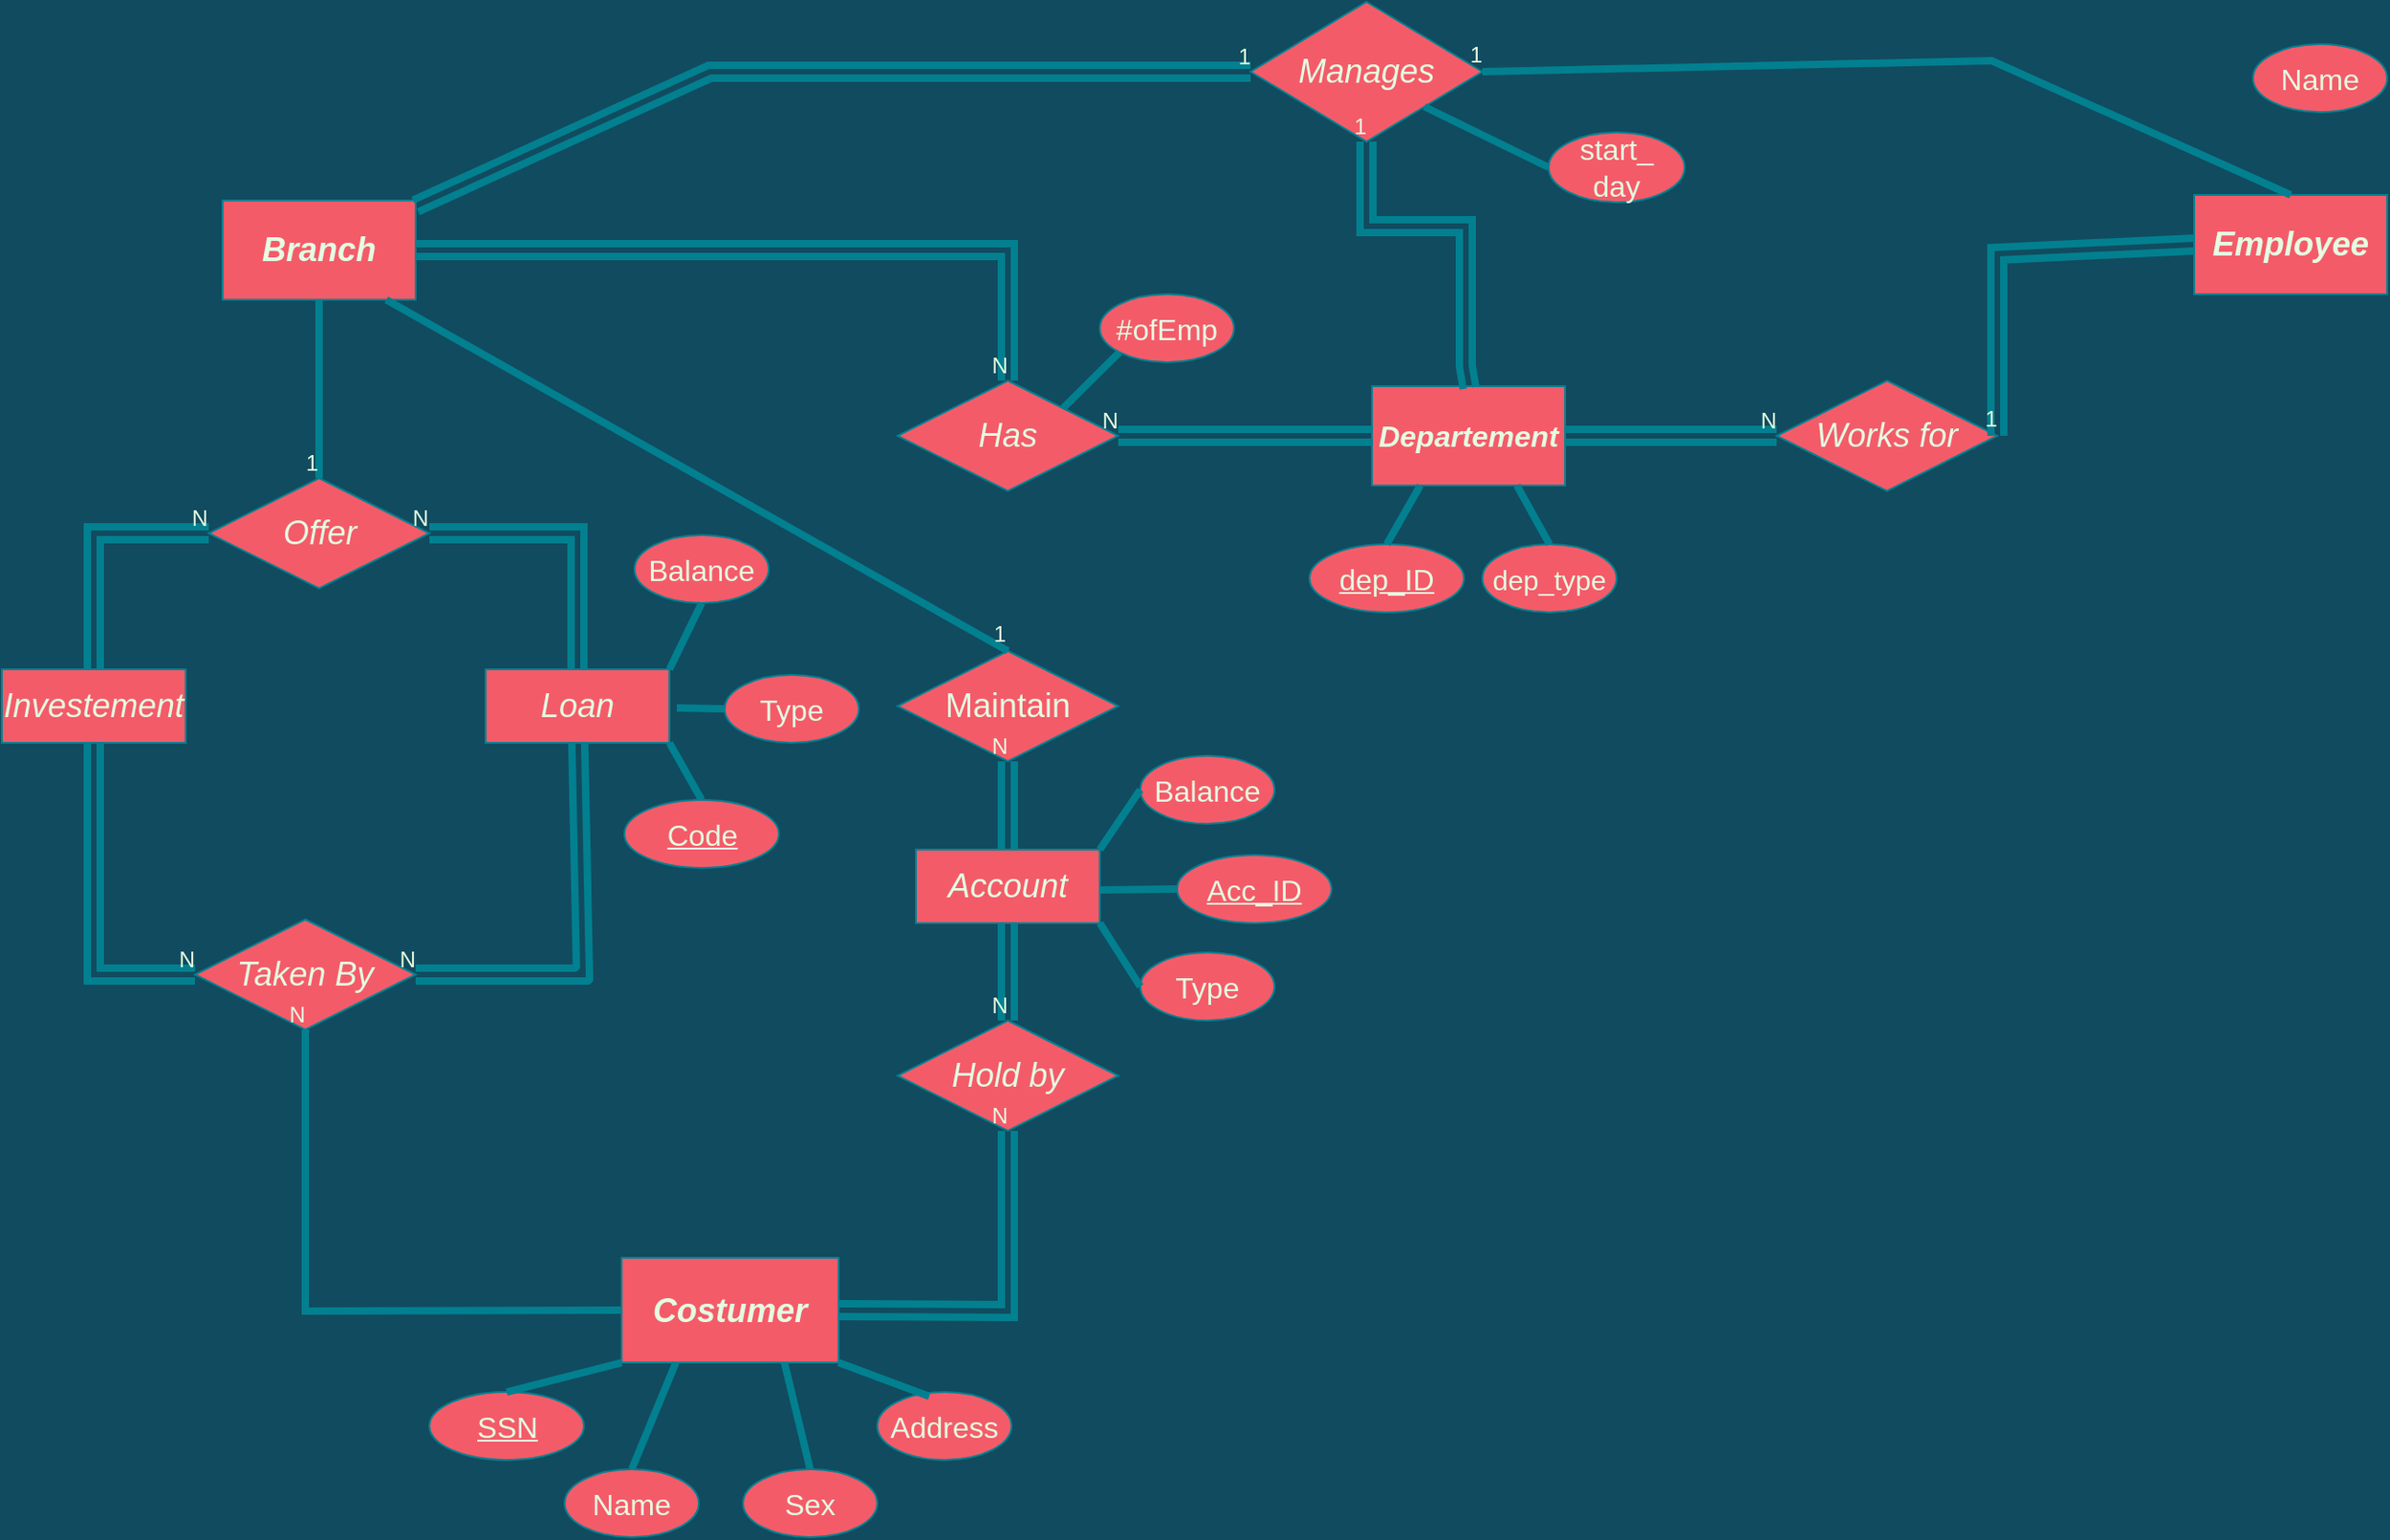 <mxfile version="13.10.2" type="github">
  <diagram id="R2lEEEUBdFMjLlhIrx00" name="Page-1">
    <mxGraphModel dx="1953" dy="1628" grid="0" gridSize="10" guides="1" tooltips="1" connect="1" arrows="1" fold="1" page="0" pageScale="1" pageWidth="1100" pageHeight="850" background="#114B5F" math="0" shadow="0" extFonts="Permanent Marker^https://fonts.googleapis.com/css?family=Permanent+Marker">
      <root>
        <mxCell id="0" />
        <mxCell id="1" parent="0" />
        <mxCell id="BBe3EE57aWuY_gIeYWjr-1" value="&lt;h3&gt;&lt;font size=&quot;1&quot;&gt;&lt;i style=&quot;font-size: 18px&quot;&gt;Branch&lt;/i&gt;&lt;/font&gt;&lt;/h3&gt;" style="whiteSpace=wrap;html=1;align=center;rounded=0;sketch=0;strokeColor=#028090;fillColor=#F45B69;fontColor=#E4FDE1;" vertex="1" parent="1">
          <mxGeometry x="-215" y="-311" width="105" height="54" as="geometry" />
        </mxCell>
        <mxCell id="BBe3EE57aWuY_gIeYWjr-3" value="&lt;h3&gt;&lt;font size=&quot;1&quot;&gt;&lt;i style=&quot;font-size: 16px&quot;&gt;Departement&lt;/i&gt;&lt;/font&gt;&lt;/h3&gt;" style="whiteSpace=wrap;html=1;align=center;rounded=0;sketch=0;strokeColor=#028090;fillColor=#F45B69;fontColor=#E4FDE1;" vertex="1" parent="1">
          <mxGeometry x="410" y="-210" width="105" height="54" as="geometry" />
        </mxCell>
        <mxCell id="BBe3EE57aWuY_gIeYWjr-4" value="&lt;h3&gt;&lt;font size=&quot;1&quot;&gt;&lt;i style=&quot;font-size: 18px&quot;&gt;Employee&lt;/i&gt;&lt;/font&gt;&lt;/h3&gt;" style="whiteSpace=wrap;html=1;align=center;rounded=0;sketch=0;strokeColor=#028090;fillColor=#F45B69;fontColor=#E4FDE1;" vertex="1" parent="1">
          <mxGeometry x="857" y="-314" width="105" height="54" as="geometry" />
        </mxCell>
        <mxCell id="BBe3EE57aWuY_gIeYWjr-5" value="&lt;font size=&quot;1&quot;&gt;&lt;i style=&quot;font-size: 18px&quot;&gt;Manages&lt;/i&gt;&lt;/font&gt;" style="shape=rhombus;perimeter=rhombusPerimeter;whiteSpace=wrap;html=1;align=center;rounded=0;sketch=0;strokeColor=#028090;fillColor=#F45B69;fontColor=#E4FDE1;" vertex="1" parent="1">
          <mxGeometry x="344" y="-419" width="126" height="76" as="geometry" />
        </mxCell>
        <mxCell id="BBe3EE57aWuY_gIeYWjr-7" value="" style="endArrow=none;html=1;rounded=0;strokeColor=#028090;fillColor=#F45B69;fontColor=#E4FDE1;exitX=0.5;exitY=0;exitDx=0;exitDy=0;fontSize=14;shadow=0;sketch=0;strokeWidth=4;entryX=1;entryY=0.5;entryDx=0;entryDy=0;labelBackgroundColor=#114B5F;" edge="1" parent="1" source="BBe3EE57aWuY_gIeYWjr-4" target="BBe3EE57aWuY_gIeYWjr-5">
          <mxGeometry relative="1" as="geometry">
            <mxPoint x="461" y="-28" as="sourcePoint" />
            <mxPoint x="603" y="-350" as="targetPoint" />
            <Array as="points">
              <mxPoint x="747" y="-387" />
            </Array>
          </mxGeometry>
        </mxCell>
        <mxCell id="BBe3EE57aWuY_gIeYWjr-8" value="1" style="resizable=0;html=1;align=right;verticalAlign=bottom;fillColor=#F45B69;strokeColor=#028090;fontColor=#E4FDE1;" connectable="0" vertex="1" parent="BBe3EE57aWuY_gIeYWjr-7">
          <mxGeometry x="1" relative="1" as="geometry" />
        </mxCell>
        <mxCell id="BBe3EE57aWuY_gIeYWjr-13" value="" style="shape=link;html=1;rounded=0;shadow=0;strokeColor=#028090;strokeWidth=4;fillColor=#F45B69;fontSize=14;fontColor=#E4FDE1;entryX=0;entryY=0.5;entryDx=0;entryDy=0;labelBackgroundColor=#114B5F;" edge="1" parent="1" source="BBe3EE57aWuY_gIeYWjr-1" target="BBe3EE57aWuY_gIeYWjr-5">
          <mxGeometry relative="1" as="geometry">
            <mxPoint x="120" y="-305" as="sourcePoint" />
            <mxPoint x="280" y="-305" as="targetPoint" />
            <Array as="points">
              <mxPoint x="50" y="-381" />
            </Array>
          </mxGeometry>
        </mxCell>
        <mxCell id="BBe3EE57aWuY_gIeYWjr-14" value="1" style="resizable=0;html=1;align=right;verticalAlign=bottom;fillColor=#F45B69;strokeColor=#028090;fontColor=#E4FDE1;" connectable="0" vertex="1" parent="BBe3EE57aWuY_gIeYWjr-13">
          <mxGeometry x="1" relative="1" as="geometry" />
        </mxCell>
        <mxCell id="BBe3EE57aWuY_gIeYWjr-15" value="" style="shape=link;html=1;rounded=0;shadow=0;strokeColor=#028090;strokeWidth=4;fillColor=#F45B69;fontSize=14;fontColor=#E4FDE1;exitX=0.505;exitY=0.019;exitDx=0;exitDy=0;exitPerimeter=0;entryX=0.5;entryY=1;entryDx=0;entryDy=0;labelBackgroundColor=#114B5F;" edge="1" parent="1" source="BBe3EE57aWuY_gIeYWjr-3" target="BBe3EE57aWuY_gIeYWjr-5">
          <mxGeometry relative="1" as="geometry">
            <mxPoint x="382" y="-28" as="sourcePoint" />
            <mxPoint x="542" y="-28" as="targetPoint" />
            <Array as="points">
              <mxPoint x="461" y="-221" />
              <mxPoint x="461" y="-297" />
              <mxPoint x="407" y="-297" />
            </Array>
          </mxGeometry>
        </mxCell>
        <mxCell id="BBe3EE57aWuY_gIeYWjr-16" value="1" style="resizable=0;html=1;align=right;verticalAlign=bottom;fillColor=#F45B69;strokeColor=#028090;fontColor=#E4FDE1;" connectable="0" vertex="1" parent="BBe3EE57aWuY_gIeYWjr-15">
          <mxGeometry x="1" relative="1" as="geometry" />
        </mxCell>
        <mxCell id="BBe3EE57aWuY_gIeYWjr-19" value="&lt;i&gt;&lt;font style=&quot;font-size: 18px&quot;&gt;Has&lt;/font&gt;&lt;br&gt;&lt;/i&gt;" style="shape=rhombus;perimeter=rhombusPerimeter;whiteSpace=wrap;html=1;align=center;rounded=0;sketch=0;strokeColor=#028090;fillColor=#F45B69;fontSize=14;fontColor=#E4FDE1;" vertex="1" parent="1">
          <mxGeometry x="152" y="-213" width="120" height="60" as="geometry" />
        </mxCell>
        <mxCell id="BBe3EE57aWuY_gIeYWjr-20" value="&lt;i&gt;&lt;font style=&quot;font-size: 18px&quot;&gt;Works for&lt;/font&gt;&lt;/i&gt;" style="shape=rhombus;perimeter=rhombusPerimeter;whiteSpace=wrap;html=1;align=center;rounded=0;sketch=0;strokeColor=#028090;fillColor=#F45B69;fontSize=14;fontColor=#E4FDE1;" vertex="1" parent="1">
          <mxGeometry x="630" y="-213" width="120" height="60" as="geometry" />
        </mxCell>
        <mxCell id="BBe3EE57aWuY_gIeYWjr-24" value="" style="shape=link;html=1;rounded=0;shadow=0;strokeColor=#028090;strokeWidth=4;fillColor=#F45B69;fontSize=14;fontColor=#E4FDE1;entryX=1;entryY=0.5;entryDx=0;entryDy=0;exitX=0;exitY=0.5;exitDx=0;exitDy=0;labelBackgroundColor=#114B5F;" edge="1" parent="1" source="BBe3EE57aWuY_gIeYWjr-3" target="BBe3EE57aWuY_gIeYWjr-19">
          <mxGeometry relative="1" as="geometry">
            <mxPoint x="283" y="-21" as="sourcePoint" />
            <mxPoint x="443" y="-21" as="targetPoint" />
          </mxGeometry>
        </mxCell>
        <mxCell id="BBe3EE57aWuY_gIeYWjr-25" value="N" style="resizable=0;html=1;align=right;verticalAlign=bottom;fillColor=#F45B69;strokeColor=#028090;fontColor=#E4FDE1;" connectable="0" vertex="1" parent="BBe3EE57aWuY_gIeYWjr-24">
          <mxGeometry x="1" relative="1" as="geometry" />
        </mxCell>
        <mxCell id="BBe3EE57aWuY_gIeYWjr-26" value="" style="shape=link;html=1;rounded=0;shadow=0;strokeColor=#028090;strokeWidth=4;fillColor=#F45B69;fontSize=14;fontColor=#E4FDE1;entryX=0.5;entryY=0;entryDx=0;entryDy=0;exitX=1;exitY=0.5;exitDx=0;exitDy=0;labelBackgroundColor=#114B5F;" edge="1" parent="1" source="BBe3EE57aWuY_gIeYWjr-1" target="BBe3EE57aWuY_gIeYWjr-19">
          <mxGeometry relative="1" as="geometry">
            <mxPoint x="-42" y="-113" as="sourcePoint" />
            <mxPoint x="118" y="-113" as="targetPoint" />
            <Array as="points">
              <mxPoint x="212" y="-284" />
            </Array>
          </mxGeometry>
        </mxCell>
        <mxCell id="BBe3EE57aWuY_gIeYWjr-27" value="N" style="resizable=0;html=1;align=right;verticalAlign=bottom;fillColor=#F45B69;strokeColor=#028090;fontColor=#E4FDE1;" connectable="0" vertex="1" parent="BBe3EE57aWuY_gIeYWjr-26">
          <mxGeometry x="1" relative="1" as="geometry" />
        </mxCell>
        <mxCell id="BBe3EE57aWuY_gIeYWjr-28" value="" style="shape=link;html=1;rounded=0;shadow=0;strokeColor=#028090;strokeWidth=4;fillColor=#F45B69;fontSize=14;fontColor=#E4FDE1;exitX=1;exitY=0.5;exitDx=0;exitDy=0;entryX=0;entryY=0.5;entryDx=0;entryDy=0;labelBackgroundColor=#114B5F;" edge="1" parent="1" source="BBe3EE57aWuY_gIeYWjr-3" target="BBe3EE57aWuY_gIeYWjr-20">
          <mxGeometry relative="1" as="geometry">
            <mxPoint x="622" y="-183" as="sourcePoint" />
            <mxPoint x="607" y="-252" as="targetPoint" />
            <Array as="points" />
          </mxGeometry>
        </mxCell>
        <mxCell id="BBe3EE57aWuY_gIeYWjr-29" value="N" style="resizable=0;html=1;align=right;verticalAlign=bottom;fillColor=#F45B69;strokeColor=#028090;fontColor=#E4FDE1;" connectable="0" vertex="1" parent="BBe3EE57aWuY_gIeYWjr-28">
          <mxGeometry x="1" relative="1" as="geometry" />
        </mxCell>
        <mxCell id="BBe3EE57aWuY_gIeYWjr-30" value="" style="shape=link;html=1;rounded=0;shadow=0;strokeColor=#028090;strokeWidth=4;fillColor=#F45B69;fontSize=14;fontColor=#E4FDE1;entryX=1;entryY=0.5;entryDx=0;entryDy=0;exitX=0;exitY=0.5;exitDx=0;exitDy=0;labelBackgroundColor=#114B5F;" edge="1" parent="1" source="BBe3EE57aWuY_gIeYWjr-4" target="BBe3EE57aWuY_gIeYWjr-20">
          <mxGeometry relative="1" as="geometry">
            <mxPoint x="756" y="-85" as="sourcePoint" />
            <mxPoint x="916" y="-85" as="targetPoint" />
            <Array as="points">
              <mxPoint x="750" y="-282" />
            </Array>
          </mxGeometry>
        </mxCell>
        <mxCell id="BBe3EE57aWuY_gIeYWjr-31" value="1" style="resizable=0;html=1;align=right;verticalAlign=bottom;fillColor=#F45B69;strokeColor=#028090;fontColor=#E4FDE1;" connectable="0" vertex="1" parent="BBe3EE57aWuY_gIeYWjr-30">
          <mxGeometry x="1" relative="1" as="geometry" />
        </mxCell>
        <mxCell id="BBe3EE57aWuY_gIeYWjr-33" value="&lt;i&gt;&lt;font style=&quot;font-size: 18px&quot;&gt;Investement&lt;/font&gt;&lt;/i&gt;" style="whiteSpace=wrap;html=1;align=center;rounded=0;sketch=0;strokeColor=#028090;fillColor=#F45B69;fontSize=14;fontColor=#E4FDE1;" vertex="1" parent="1">
          <mxGeometry x="-335" y="-56" width="100" height="40" as="geometry" />
        </mxCell>
        <mxCell id="BBe3EE57aWuY_gIeYWjr-34" value="&lt;i&gt;&lt;font style=&quot;font-size: 18px&quot;&gt;Loan&lt;/font&gt;&lt;/i&gt;" style="whiteSpace=wrap;html=1;align=center;rounded=0;sketch=0;strokeColor=#028090;fillColor=#F45B69;fontSize=14;fontColor=#E4FDE1;" vertex="1" parent="1">
          <mxGeometry x="-72" y="-56" width="100" height="40" as="geometry" />
        </mxCell>
        <mxCell id="BBe3EE57aWuY_gIeYWjr-35" value="&lt;i&gt;&lt;font style=&quot;font-size: 18px&quot;&gt;Account&lt;/font&gt;&lt;/i&gt;" style="whiteSpace=wrap;html=1;align=center;rounded=0;sketch=0;strokeColor=#028090;fillColor=#F45B69;fontSize=14;fontColor=#E4FDE1;" vertex="1" parent="1">
          <mxGeometry x="162" y="42" width="100" height="40" as="geometry" />
        </mxCell>
        <mxCell id="BBe3EE57aWuY_gIeYWjr-36" value="&lt;i&gt;&lt;font style=&quot;font-size: 18px&quot;&gt;Offer&lt;/font&gt;&lt;br&gt;&lt;/i&gt;" style="shape=rhombus;perimeter=rhombusPerimeter;whiteSpace=wrap;html=1;align=center;rounded=0;sketch=0;strokeColor=#028090;fillColor=#F45B69;fontSize=14;fontColor=#E4FDE1;" vertex="1" parent="1">
          <mxGeometry x="-222.5" y="-160" width="120" height="60" as="geometry" />
        </mxCell>
        <mxCell id="BBe3EE57aWuY_gIeYWjr-37" value="&lt;font style=&quot;font-size: 18px&quot;&gt;Maintain&lt;/font&gt;" style="shape=rhombus;perimeter=rhombusPerimeter;whiteSpace=wrap;html=1;align=center;rounded=0;sketch=0;strokeColor=#028090;fillColor=#F45B69;fontSize=14;fontColor=#E4FDE1;" vertex="1" parent="1">
          <mxGeometry x="152" y="-66" width="120" height="60" as="geometry" />
        </mxCell>
        <mxCell id="BBe3EE57aWuY_gIeYWjr-42" value="" style="shape=link;html=1;rounded=0;shadow=0;strokeColor=#028090;strokeWidth=4;fillColor=#F45B69;fontSize=14;fontColor=#E4FDE1;entryX=0;entryY=0.5;entryDx=0;entryDy=0;labelBackgroundColor=#114B5F;" edge="1" parent="1" source="BBe3EE57aWuY_gIeYWjr-33" target="BBe3EE57aWuY_gIeYWjr-36">
          <mxGeometry relative="1" as="geometry">
            <mxPoint x="-125" y="-58" as="sourcePoint" />
            <mxPoint x="5" y="-98" as="targetPoint" />
            <Array as="points">
              <mxPoint x="-285" y="-130" />
            </Array>
          </mxGeometry>
        </mxCell>
        <mxCell id="BBe3EE57aWuY_gIeYWjr-43" value="N" style="resizable=0;html=1;align=right;verticalAlign=bottom;fillColor=#F45B69;strokeColor=#028090;fontColor=#E4FDE1;" connectable="0" vertex="1" parent="BBe3EE57aWuY_gIeYWjr-42">
          <mxGeometry x="1" relative="1" as="geometry" />
        </mxCell>
        <mxCell id="BBe3EE57aWuY_gIeYWjr-44" value="" style="shape=link;html=1;rounded=0;shadow=0;strokeColor=#028090;strokeWidth=4;fillColor=#F45B69;fontSize=14;fontColor=#E4FDE1;entryX=1;entryY=0.5;entryDx=0;entryDy=0;exitX=0.5;exitY=0;exitDx=0;exitDy=0;labelBackgroundColor=#114B5F;" edge="1" parent="1" source="BBe3EE57aWuY_gIeYWjr-34" target="BBe3EE57aWuY_gIeYWjr-36">
          <mxGeometry relative="1" as="geometry">
            <mxPoint x="71" y="-102" as="sourcePoint" />
            <mxPoint x="231" y="-102" as="targetPoint" />
            <Array as="points">
              <mxPoint x="-22" y="-130" />
            </Array>
          </mxGeometry>
        </mxCell>
        <mxCell id="BBe3EE57aWuY_gIeYWjr-45" value="N" style="resizable=0;html=1;align=right;verticalAlign=bottom;fillColor=#F45B69;strokeColor=#028090;fontColor=#E4FDE1;" connectable="0" vertex="1" parent="BBe3EE57aWuY_gIeYWjr-44">
          <mxGeometry x="1" relative="1" as="geometry" />
        </mxCell>
        <mxCell id="BBe3EE57aWuY_gIeYWjr-51" value="" style="endArrow=none;html=1;rounded=0;shadow=0;strokeColor=#028090;strokeWidth=4;fillColor=#F45B69;fontSize=14;fontColor=#E4FDE1;entryX=0.5;entryY=0;entryDx=0;entryDy=0;labelBackgroundColor=#114B5F;" edge="1" parent="1" source="BBe3EE57aWuY_gIeYWjr-1" target="BBe3EE57aWuY_gIeYWjr-36">
          <mxGeometry relative="1" as="geometry">
            <mxPoint x="-21" y="-178" as="sourcePoint" />
            <mxPoint x="139" y="-178" as="targetPoint" />
          </mxGeometry>
        </mxCell>
        <mxCell id="BBe3EE57aWuY_gIeYWjr-52" value="1" style="resizable=0;html=1;align=right;verticalAlign=bottom;fillColor=#F45B69;strokeColor=#028090;fontColor=#E4FDE1;" connectable="0" vertex="1" parent="BBe3EE57aWuY_gIeYWjr-51">
          <mxGeometry x="1" relative="1" as="geometry" />
        </mxCell>
        <mxCell id="BBe3EE57aWuY_gIeYWjr-55" value="" style="endArrow=none;html=1;rounded=0;shadow=0;strokeColor=#028090;strokeWidth=4;fillColor=#F45B69;fontSize=14;fontColor=#E4FDE1;entryX=0.5;entryY=0;entryDx=0;entryDy=0;exitX=0.848;exitY=1;exitDx=0;exitDy=0;exitPerimeter=0;labelBackgroundColor=#114B5F;" edge="1" parent="1" source="BBe3EE57aWuY_gIeYWjr-1" target="BBe3EE57aWuY_gIeYWjr-37">
          <mxGeometry relative="1" as="geometry">
            <mxPoint x="73" y="-156" as="sourcePoint" />
            <mxPoint x="233" y="-156" as="targetPoint" />
            <Array as="points" />
          </mxGeometry>
        </mxCell>
        <mxCell id="BBe3EE57aWuY_gIeYWjr-56" value="1" style="resizable=0;html=1;align=right;verticalAlign=bottom;fillColor=#F45B69;strokeColor=#028090;fontColor=#E4FDE1;" connectable="0" vertex="1" parent="BBe3EE57aWuY_gIeYWjr-55">
          <mxGeometry x="1" relative="1" as="geometry" />
        </mxCell>
        <mxCell id="BBe3EE57aWuY_gIeYWjr-57" value="" style="shape=link;html=1;rounded=0;shadow=0;strokeColor=#028090;strokeWidth=4;fillColor=#F45B69;fontSize=14;fontColor=#E4FDE1;entryX=0.5;entryY=1;entryDx=0;entryDy=0;exitX=0.5;exitY=0;exitDx=0;exitDy=0;labelBackgroundColor=#114B5F;" edge="1" parent="1" source="BBe3EE57aWuY_gIeYWjr-35" target="BBe3EE57aWuY_gIeYWjr-37">
          <mxGeometry relative="1" as="geometry">
            <mxPoint x="191" y="12" as="sourcePoint" />
            <mxPoint x="351" y="12" as="targetPoint" />
          </mxGeometry>
        </mxCell>
        <mxCell id="BBe3EE57aWuY_gIeYWjr-58" value="N" style="resizable=0;html=1;align=right;verticalAlign=bottom;fillColor=#F45B69;strokeColor=#028090;fontColor=#E4FDE1;" connectable="0" vertex="1" parent="BBe3EE57aWuY_gIeYWjr-57">
          <mxGeometry x="1" relative="1" as="geometry" />
        </mxCell>
        <mxCell id="BBe3EE57aWuY_gIeYWjr-59" value="&lt;i&gt;&lt;font style=&quot;font-size: 18px&quot;&gt;Taken By&lt;/font&gt;&lt;/i&gt;" style="shape=rhombus;perimeter=rhombusPerimeter;whiteSpace=wrap;html=1;align=center;rounded=0;sketch=0;strokeColor=#028090;fillColor=#F45B69;fontSize=14;fontColor=#E4FDE1;" vertex="1" parent="1">
          <mxGeometry x="-230" y="80" width="120" height="60" as="geometry" />
        </mxCell>
        <mxCell id="BBe3EE57aWuY_gIeYWjr-60" value="&lt;i&gt;&lt;font style=&quot;font-size: 18px&quot;&gt;Hold by&lt;/font&gt;&lt;br&gt;&lt;/i&gt;" style="shape=rhombus;perimeter=rhombusPerimeter;whiteSpace=wrap;html=1;align=center;rounded=0;sketch=0;strokeColor=#028090;fillColor=#F45B69;fontSize=14;fontColor=#E4FDE1;" vertex="1" parent="1">
          <mxGeometry x="152" y="135" width="120" height="60" as="geometry" />
        </mxCell>
        <mxCell id="BBe3EE57aWuY_gIeYWjr-61" value="" style="shape=link;html=1;rounded=0;shadow=0;strokeColor=#028090;strokeWidth=4;fillColor=#F45B69;fontSize=14;fontColor=#E4FDE1;entryX=0;entryY=0.5;entryDx=0;entryDy=0;exitX=0.5;exitY=1;exitDx=0;exitDy=0;labelBackgroundColor=#114B5F;" edge="1" parent="1" source="BBe3EE57aWuY_gIeYWjr-33" target="BBe3EE57aWuY_gIeYWjr-59">
          <mxGeometry relative="1" as="geometry">
            <mxPoint x="-149" y="45" as="sourcePoint" />
            <mxPoint x="11" y="45" as="targetPoint" />
            <Array as="points">
              <mxPoint x="-285" y="110" />
            </Array>
          </mxGeometry>
        </mxCell>
        <mxCell id="BBe3EE57aWuY_gIeYWjr-62" value="N" style="resizable=0;html=1;align=right;verticalAlign=bottom;fillColor=#F45B69;strokeColor=#028090;fontColor=#E4FDE1;" connectable="0" vertex="1" parent="BBe3EE57aWuY_gIeYWjr-61">
          <mxGeometry x="1" relative="1" as="geometry" />
        </mxCell>
        <mxCell id="BBe3EE57aWuY_gIeYWjr-63" value="" style="shape=link;html=1;rounded=0;shadow=0;strokeColor=#028090;strokeWidth=4;fillColor=#F45B69;fontSize=14;fontColor=#E4FDE1;entryX=1;entryY=0.5;entryDx=0;entryDy=0;labelBackgroundColor=#114B5F;" edge="1" parent="1" source="BBe3EE57aWuY_gIeYWjr-34" target="BBe3EE57aWuY_gIeYWjr-59">
          <mxGeometry relative="1" as="geometry">
            <mxPoint x="10" y="78" as="sourcePoint" />
            <mxPoint x="170" y="78" as="targetPoint" />
            <Array as="points">
              <mxPoint x="-19" y="110" />
            </Array>
          </mxGeometry>
        </mxCell>
        <mxCell id="BBe3EE57aWuY_gIeYWjr-64" value="N" style="resizable=0;html=1;align=right;verticalAlign=bottom;fillColor=#F45B69;strokeColor=#028090;fontColor=#E4FDE1;" connectable="0" vertex="1" parent="BBe3EE57aWuY_gIeYWjr-63">
          <mxGeometry x="1" relative="1" as="geometry" />
        </mxCell>
        <mxCell id="BBe3EE57aWuY_gIeYWjr-67" value="" style="shape=link;html=1;rounded=0;shadow=0;strokeColor=#028090;strokeWidth=4;fillColor=#F45B69;fontSize=14;fontColor=#E4FDE1;entryX=0.5;entryY=0;entryDx=0;entryDy=0;labelBackgroundColor=#114B5F;" edge="1" parent="1" source="BBe3EE57aWuY_gIeYWjr-35" target="BBe3EE57aWuY_gIeYWjr-60">
          <mxGeometry relative="1" as="geometry">
            <mxPoint x="190" y="113" as="sourcePoint" />
            <mxPoint x="350" y="113" as="targetPoint" />
          </mxGeometry>
        </mxCell>
        <mxCell id="BBe3EE57aWuY_gIeYWjr-68" value="N" style="resizable=0;html=1;align=right;verticalAlign=bottom;fillColor=#F45B69;strokeColor=#028090;fontColor=#E4FDE1;" connectable="0" vertex="1" parent="BBe3EE57aWuY_gIeYWjr-67">
          <mxGeometry x="1" relative="1" as="geometry" />
        </mxCell>
        <mxCell id="BBe3EE57aWuY_gIeYWjr-69" value="&lt;i&gt;&lt;font size=&quot;1&quot;&gt;&lt;b style=&quot;font-size: 18px&quot;&gt;Costumer&lt;/b&gt;&lt;/font&gt;&lt;/i&gt;" style="whiteSpace=wrap;html=1;align=center;rounded=0;sketch=0;strokeColor=#028090;fillColor=#F45B69;fontSize=14;fontColor=#E4FDE1;" vertex="1" parent="1">
          <mxGeometry x="2" y="264" width="118" height="57" as="geometry" />
        </mxCell>
        <mxCell id="BBe3EE57aWuY_gIeYWjr-70" value="" style="shape=link;html=1;rounded=0;shadow=0;strokeColor=#028090;strokeWidth=4;fillColor=#F45B69;fontSize=14;fontColor=#E4FDE1;exitX=1;exitY=0.5;exitDx=0;exitDy=0;entryX=0.5;entryY=1;entryDx=0;entryDy=0;labelBackgroundColor=#114B5F;" edge="1" parent="1" source="BBe3EE57aWuY_gIeYWjr-69" target="BBe3EE57aWuY_gIeYWjr-60">
          <mxGeometry relative="1" as="geometry">
            <mxPoint x="159" y="274" as="sourcePoint" />
            <mxPoint x="280" y="247" as="targetPoint" />
            <Array as="points">
              <mxPoint x="212" y="293" />
            </Array>
          </mxGeometry>
        </mxCell>
        <mxCell id="BBe3EE57aWuY_gIeYWjr-71" value="N" style="resizable=0;html=1;align=right;verticalAlign=bottom;direction=north;fillColor=#F45B69;strokeColor=#028090;fontColor=#E4FDE1;" connectable="0" vertex="1" parent="BBe3EE57aWuY_gIeYWjr-70">
          <mxGeometry x="1" relative="1" as="geometry" />
        </mxCell>
        <mxCell id="BBe3EE57aWuY_gIeYWjr-72" value="" style="endArrow=none;html=1;rounded=0;shadow=0;strokeColor=#028090;strokeWidth=4;fillColor=#F45B69;fontSize=14;fontColor=#E4FDE1;entryX=0.5;entryY=1;entryDx=0;entryDy=0;exitX=0;exitY=0.5;exitDx=0;exitDy=0;labelBackgroundColor=#114B5F;" edge="1" parent="1" source="BBe3EE57aWuY_gIeYWjr-69" target="BBe3EE57aWuY_gIeYWjr-59">
          <mxGeometry relative="1" as="geometry">
            <mxPoint x="-180" y="245" as="sourcePoint" />
            <mxPoint x="-20" y="245" as="targetPoint" />
            <Array as="points">
              <mxPoint x="-170" y="293" />
            </Array>
          </mxGeometry>
        </mxCell>
        <mxCell id="BBe3EE57aWuY_gIeYWjr-73" value="N" style="resizable=0;html=1;align=right;verticalAlign=bottom;fillColor=#F45B69;strokeColor=#028090;fontColor=#E4FDE1;" connectable="0" vertex="1" parent="BBe3EE57aWuY_gIeYWjr-72">
          <mxGeometry x="1" relative="1" as="geometry" />
        </mxCell>
        <mxCell id="BBe3EE57aWuY_gIeYWjr-75" value="&lt;font style=&quot;font-size: 16px&quot;&gt;SSN&lt;/font&gt;" style="ellipse;whiteSpace=wrap;html=1;align=center;fontStyle=4;rounded=0;sketch=0;strokeColor=#028090;fillColor=#F45B69;fontSize=14;fontColor=#E4FDE1;" vertex="1" parent="1">
          <mxGeometry x="-102.5" y="337" width="84" height="37" as="geometry" />
        </mxCell>
        <mxCell id="BBe3EE57aWuY_gIeYWjr-77" value="&lt;font style=&quot;font-size: 16px&quot;&gt;Name&lt;/font&gt;" style="ellipse;whiteSpace=wrap;html=1;align=center;rounded=0;sketch=0;strokeColor=#028090;fillColor=#F45B69;fontSize=14;fontColor=#E4FDE1;" vertex="1" parent="1">
          <mxGeometry x="-29" y="379" width="73" height="37" as="geometry" />
        </mxCell>
        <mxCell id="BBe3EE57aWuY_gIeYWjr-80" value="&lt;font style=&quot;font-size: 16px&quot;&gt;Sex&lt;/font&gt;" style="ellipse;whiteSpace=wrap;html=1;align=center;rounded=0;sketch=0;strokeColor=#028090;fillColor=#F45B69;fontSize=14;fontColor=#E4FDE1;" vertex="1" parent="1">
          <mxGeometry x="68" y="379" width="73" height="37" as="geometry" />
        </mxCell>
        <mxCell id="BBe3EE57aWuY_gIeYWjr-81" value="&lt;font style=&quot;font-size: 16px&quot;&gt;Address&lt;/font&gt;" style="ellipse;whiteSpace=wrap;html=1;align=center;rounded=0;sketch=0;strokeColor=#028090;fillColor=#F45B69;fontSize=14;fontColor=#E4FDE1;" vertex="1" parent="1">
          <mxGeometry x="141" y="337" width="73" height="37" as="geometry" />
        </mxCell>
        <mxCell id="BBe3EE57aWuY_gIeYWjr-82" value="" style="endArrow=none;html=1;rounded=0;shadow=0;strokeColor=#028090;strokeWidth=4;fillColor=#F45B69;fontSize=14;fontColor=#E4FDE1;exitX=0.5;exitY=0;exitDx=0;exitDy=0;entryX=0;entryY=1;entryDx=0;entryDy=0;labelBackgroundColor=#114B5F;" edge="1" parent="1" source="BBe3EE57aWuY_gIeYWjr-75" target="BBe3EE57aWuY_gIeYWjr-69">
          <mxGeometry relative="1" as="geometry">
            <mxPoint x="-56" y="325" as="sourcePoint" />
            <mxPoint x="104" y="325" as="targetPoint" />
          </mxGeometry>
        </mxCell>
        <mxCell id="BBe3EE57aWuY_gIeYWjr-83" value="" style="endArrow=none;html=1;rounded=0;shadow=0;strokeColor=#028090;strokeWidth=4;fillColor=#F45B69;fontSize=14;fontColor=#E4FDE1;exitX=0.5;exitY=0;exitDx=0;exitDy=0;entryX=0.25;entryY=1;entryDx=0;entryDy=0;labelBackgroundColor=#114B5F;" edge="1" parent="1" source="BBe3EE57aWuY_gIeYWjr-77" target="BBe3EE57aWuY_gIeYWjr-69">
          <mxGeometry relative="1" as="geometry">
            <mxPoint x="-18.5" y="355.5" as="sourcePoint" />
            <mxPoint x="141.5" y="355.5" as="targetPoint" />
          </mxGeometry>
        </mxCell>
        <mxCell id="BBe3EE57aWuY_gIeYWjr-84" value="" style="endArrow=none;html=1;rounded=0;shadow=0;strokeColor=#028090;strokeWidth=4;fillColor=#F45B69;fontSize=14;fontColor=#E4FDE1;entryX=0.5;entryY=0;entryDx=0;entryDy=0;exitX=0.75;exitY=1;exitDx=0;exitDy=0;labelBackgroundColor=#114B5F;" edge="1" parent="1" source="BBe3EE57aWuY_gIeYWjr-69" target="BBe3EE57aWuY_gIeYWjr-80">
          <mxGeometry relative="1" as="geometry">
            <mxPoint x="65" y="352" as="sourcePoint" />
            <mxPoint x="225" y="352" as="targetPoint" />
          </mxGeometry>
        </mxCell>
        <mxCell id="BBe3EE57aWuY_gIeYWjr-85" value="" style="endArrow=none;html=1;rounded=0;shadow=0;strokeColor=#028090;strokeWidth=4;fillColor=#F45B69;fontSize=14;fontColor=#E4FDE1;exitX=1;exitY=1;exitDx=0;exitDy=0;entryX=0.387;entryY=0.063;entryDx=0;entryDy=0;entryPerimeter=0;labelBackgroundColor=#114B5F;" edge="1" parent="1" source="BBe3EE57aWuY_gIeYWjr-69" target="BBe3EE57aWuY_gIeYWjr-81">
          <mxGeometry relative="1" as="geometry">
            <mxPoint x="147" y="325" as="sourcePoint" />
            <mxPoint x="307" y="325" as="targetPoint" />
          </mxGeometry>
        </mxCell>
        <mxCell id="BBe3EE57aWuY_gIeYWjr-86" value="&lt;span style=&quot;font-size: 16px&quot;&gt;Balance&lt;/span&gt;" style="ellipse;whiteSpace=wrap;html=1;align=center;rounded=0;sketch=0;strokeColor=#028090;fillColor=#F45B69;fontSize=14;fontColor=#E4FDE1;" vertex="1" parent="1">
          <mxGeometry x="9" y="-129" width="73" height="37" as="geometry" />
        </mxCell>
        <mxCell id="BBe3EE57aWuY_gIeYWjr-87" value="&lt;font style=&quot;font-size: 16px&quot;&gt;Type&lt;/font&gt;" style="ellipse;whiteSpace=wrap;html=1;align=center;rounded=0;sketch=0;strokeColor=#028090;fillColor=#F45B69;fontSize=14;fontColor=#E4FDE1;" vertex="1" parent="1">
          <mxGeometry x="58" y="-53" width="73" height="37" as="geometry" />
        </mxCell>
        <mxCell id="BBe3EE57aWuY_gIeYWjr-89" value="" style="endArrow=none;html=1;rounded=0;shadow=0;strokeColor=#028090;strokeWidth=4;fillColor=#F45B69;fontSize=14;fontColor=#E4FDE1;entryX=0.5;entryY=0;entryDx=0;entryDy=0;exitX=1;exitY=1;exitDx=0;exitDy=0;labelBackgroundColor=#114B5F;" edge="1" parent="1" source="BBe3EE57aWuY_gIeYWjr-34" target="BBe3EE57aWuY_gIeYWjr-92">
          <mxGeometry relative="1" as="geometry">
            <mxPoint x="11" y="-5" as="sourcePoint" />
            <mxPoint x="45.5" y="22" as="targetPoint" />
          </mxGeometry>
        </mxCell>
        <mxCell id="BBe3EE57aWuY_gIeYWjr-90" value="" style="endArrow=none;html=1;rounded=0;shadow=0;strokeColor=#028090;strokeWidth=4;fillColor=#F45B69;fontSize=14;fontColor=#E4FDE1;entryX=0;entryY=0.5;entryDx=0;entryDy=0;labelBackgroundColor=#114B5F;" edge="1" parent="1" target="BBe3EE57aWuY_gIeYWjr-87">
          <mxGeometry relative="1" as="geometry">
            <mxPoint x="32" y="-35" as="sourcePoint" />
            <mxPoint x="192" y="-60" as="targetPoint" />
          </mxGeometry>
        </mxCell>
        <mxCell id="BBe3EE57aWuY_gIeYWjr-91" value="" style="endArrow=none;html=1;rounded=0;shadow=0;strokeColor=#028090;strokeWidth=4;fillColor=#F45B69;fontSize=14;fontColor=#E4FDE1;entryX=0.5;entryY=1;entryDx=0;entryDy=0;exitX=1;exitY=0;exitDx=0;exitDy=0;labelBackgroundColor=#114B5F;" edge="1" parent="1" source="BBe3EE57aWuY_gIeYWjr-34" target="BBe3EE57aWuY_gIeYWjr-86">
          <mxGeometry relative="1" as="geometry">
            <mxPoint x="7" y="-79" as="sourcePoint" />
            <mxPoint x="167" y="-79" as="targetPoint" />
          </mxGeometry>
        </mxCell>
        <mxCell id="BBe3EE57aWuY_gIeYWjr-92" value="&lt;font style=&quot;font-size: 16px&quot;&gt;Code&lt;/font&gt;" style="ellipse;whiteSpace=wrap;html=1;align=center;fontStyle=4;rounded=0;sketch=0;strokeColor=#028090;fillColor=#F45B69;fontSize=14;fontColor=#E4FDE1;" vertex="1" parent="1">
          <mxGeometry x="3.5" y="15" width="84" height="37" as="geometry" />
        </mxCell>
        <mxCell id="BBe3EE57aWuY_gIeYWjr-94" value="&lt;span style=&quot;font-size: 16px&quot;&gt;#ofEmp&lt;br&gt;&lt;/span&gt;" style="ellipse;whiteSpace=wrap;html=1;align=center;rounded=0;sketch=0;strokeColor=#028090;fillColor=#F45B69;fontSize=14;fontColor=#E4FDE1;" vertex="1" parent="1">
          <mxGeometry x="262" y="-260" width="73" height="37" as="geometry" />
        </mxCell>
        <mxCell id="BBe3EE57aWuY_gIeYWjr-95" value="" style="endArrow=none;html=1;rounded=0;shadow=0;strokeColor=#028090;strokeWidth=4;fillColor=#F45B69;fontSize=14;fontColor=#E4FDE1;exitX=1;exitY=0;exitDx=0;exitDy=0;entryX=0;entryY=1;entryDx=0;entryDy=0;labelBackgroundColor=#114B5F;" edge="1" parent="1" source="BBe3EE57aWuY_gIeYWjr-19" target="BBe3EE57aWuY_gIeYWjr-94">
          <mxGeometry relative="1" as="geometry">
            <mxPoint x="227" y="-211" as="sourcePoint" />
            <mxPoint x="387" y="-211" as="targetPoint" />
          </mxGeometry>
        </mxCell>
        <mxCell id="BBe3EE57aWuY_gIeYWjr-96" value="&lt;font style=&quot;font-size: 15px&quot;&gt;dep_type&lt;/font&gt;" style="ellipse;whiteSpace=wrap;html=1;align=center;rounded=0;sketch=0;strokeColor=#028090;fillColor=#F45B69;fontSize=14;fontColor=#E4FDE1;" vertex="1" parent="1">
          <mxGeometry x="470" y="-124" width="73" height="37" as="geometry" />
        </mxCell>
        <mxCell id="BBe3EE57aWuY_gIeYWjr-98" value="&lt;span style=&quot;font-size: 16px&quot;&gt;dep_ID&lt;/span&gt;" style="ellipse;whiteSpace=wrap;html=1;align=center;fontStyle=4;rounded=0;sketch=0;strokeColor=#028090;fillColor=#F45B69;fontSize=14;fontColor=#E4FDE1;" vertex="1" parent="1">
          <mxGeometry x="376" y="-124" width="84" height="37" as="geometry" />
        </mxCell>
        <mxCell id="BBe3EE57aWuY_gIeYWjr-99" value="" style="endArrow=none;html=1;rounded=0;shadow=0;strokeColor=#028090;strokeWidth=4;fillColor=#F45B69;fontSize=14;fontColor=#E4FDE1;entryX=0.5;entryY=0;entryDx=0;entryDy=0;exitX=0.25;exitY=1;exitDx=0;exitDy=0;labelBackgroundColor=#114B5F;" edge="1" parent="1" source="BBe3EE57aWuY_gIeYWjr-3" target="BBe3EE57aWuY_gIeYWjr-98">
          <mxGeometry relative="1" as="geometry">
            <mxPoint x="217" y="-135" as="sourcePoint" />
            <mxPoint x="377" y="-135" as="targetPoint" />
          </mxGeometry>
        </mxCell>
        <mxCell id="BBe3EE57aWuY_gIeYWjr-101" value="" style="endArrow=none;html=1;rounded=0;shadow=0;strokeColor=#028090;strokeWidth=4;fillColor=#F45B69;fontSize=14;fontColor=#E4FDE1;exitX=0.75;exitY=1;exitDx=0;exitDy=0;entryX=0.5;entryY=0;entryDx=0;entryDy=0;labelBackgroundColor=#114B5F;" edge="1" parent="1" source="BBe3EE57aWuY_gIeYWjr-3" target="BBe3EE57aWuY_gIeYWjr-96">
          <mxGeometry relative="1" as="geometry">
            <mxPoint x="469" y="-135" as="sourcePoint" />
            <mxPoint x="629" y="-135" as="targetPoint" />
          </mxGeometry>
        </mxCell>
        <mxCell id="BBe3EE57aWuY_gIeYWjr-103" value="&lt;font style=&quot;font-size: 16px&quot;&gt;Acc_ID&lt;/font&gt;" style="ellipse;whiteSpace=wrap;html=1;align=center;fontStyle=4;rounded=0;sketch=0;strokeColor=#028090;fillColor=#F45B69;fontSize=14;fontColor=#E4FDE1;" vertex="1" parent="1">
          <mxGeometry x="304" y="45" width="84" height="37" as="geometry" />
        </mxCell>
        <mxCell id="BBe3EE57aWuY_gIeYWjr-104" value="&lt;font style=&quot;font-size: 16px&quot;&gt;Balance&lt;/font&gt;" style="ellipse;whiteSpace=wrap;html=1;align=center;rounded=0;sketch=0;strokeColor=#028090;fillColor=#F45B69;fontSize=14;fontColor=#E4FDE1;" vertex="1" parent="1">
          <mxGeometry x="284" y="-9" width="73" height="37" as="geometry" />
        </mxCell>
        <mxCell id="BBe3EE57aWuY_gIeYWjr-105" value="&lt;font style=&quot;font-size: 16px&quot;&gt;Type&lt;/font&gt;" style="ellipse;whiteSpace=wrap;html=1;align=center;rounded=0;sketch=0;strokeColor=#028090;fillColor=#F45B69;fontSize=14;fontColor=#E4FDE1;" vertex="1" parent="1">
          <mxGeometry x="284" y="98" width="73" height="37" as="geometry" />
        </mxCell>
        <mxCell id="BBe3EE57aWuY_gIeYWjr-106" value="" style="endArrow=none;html=1;rounded=0;shadow=0;strokeColor=#028090;strokeWidth=4;fillColor=#F45B69;fontSize=14;fontColor=#E4FDE1;entryX=0;entryY=0.5;entryDx=0;entryDy=0;exitX=1;exitY=0;exitDx=0;exitDy=0;labelBackgroundColor=#114B5F;" edge="1" parent="1" source="BBe3EE57aWuY_gIeYWjr-35" target="BBe3EE57aWuY_gIeYWjr-104">
          <mxGeometry relative="1" as="geometry">
            <mxPoint x="232" y="35" as="sourcePoint" />
            <mxPoint x="392" y="35" as="targetPoint" />
          </mxGeometry>
        </mxCell>
        <mxCell id="BBe3EE57aWuY_gIeYWjr-107" value="" style="endArrow=none;html=1;rounded=0;shadow=0;strokeColor=#028090;strokeWidth=4;fillColor=#F45B69;fontSize=14;fontColor=#E4FDE1;entryX=0;entryY=0.5;entryDx=0;entryDy=0;labelBackgroundColor=#114B5F;" edge="1" parent="1" target="BBe3EE57aWuY_gIeYWjr-103">
          <mxGeometry relative="1" as="geometry">
            <mxPoint x="262" y="64" as="sourcePoint" />
            <mxPoint x="370" y="68" as="targetPoint" />
          </mxGeometry>
        </mxCell>
        <mxCell id="BBe3EE57aWuY_gIeYWjr-108" value="" style="endArrow=none;html=1;rounded=0;shadow=0;strokeColor=#028090;strokeWidth=4;fillColor=#F45B69;fontSize=14;fontColor=#E4FDE1;entryX=0;entryY=0.5;entryDx=0;entryDy=0;exitX=1;exitY=1;exitDx=0;exitDy=0;labelBackgroundColor=#114B5F;" edge="1" parent="1" source="BBe3EE57aWuY_gIeYWjr-35" target="BBe3EE57aWuY_gIeYWjr-105">
          <mxGeometry relative="1" as="geometry">
            <mxPoint x="221" y="102" as="sourcePoint" />
            <mxPoint x="381" y="102" as="targetPoint" />
          </mxGeometry>
        </mxCell>
        <mxCell id="BBe3EE57aWuY_gIeYWjr-109" value="&lt;span style=&quot;font-size: 16px&quot;&gt;start_&lt;br&gt;day&lt;br&gt;&lt;/span&gt;" style="ellipse;whiteSpace=wrap;html=1;align=center;rounded=0;sketch=0;strokeColor=#028090;fillColor=#F45B69;fontSize=14;fontColor=#E4FDE1;" vertex="1" parent="1">
          <mxGeometry x="506" y="-348" width="74" height="38" as="geometry" />
        </mxCell>
        <mxCell id="BBe3EE57aWuY_gIeYWjr-110" value="" style="endArrow=none;html=1;rounded=0;shadow=0;strokeColor=#028090;strokeWidth=4;fillColor=#F45B69;fontSize=14;fontColor=#E4FDE1;exitX=1;exitY=1;exitDx=0;exitDy=0;entryX=0;entryY=0.5;entryDx=0;entryDy=0;labelBackgroundColor=#114B5F;" edge="1" parent="1" source="BBe3EE57aWuY_gIeYWjr-5" target="BBe3EE57aWuY_gIeYWjr-109">
          <mxGeometry relative="1" as="geometry">
            <mxPoint x="454" y="-353" as="sourcePoint" />
            <mxPoint x="614" y="-353" as="targetPoint" />
          </mxGeometry>
        </mxCell>
        <mxCell id="BBe3EE57aWuY_gIeYWjr-111" value="&lt;font style=&quot;font-size: 16px&quot;&gt;Name&lt;/font&gt;" style="ellipse;whiteSpace=wrap;html=1;align=center;rounded=0;sketch=0;strokeColor=#028090;fillColor=#F45B69;fontSize=14;fontColor=#E4FDE1;" vertex="1" parent="1">
          <mxGeometry x="889" y="-396" width="73" height="37" as="geometry" />
        </mxCell>
      </root>
    </mxGraphModel>
  </diagram>
</mxfile>
